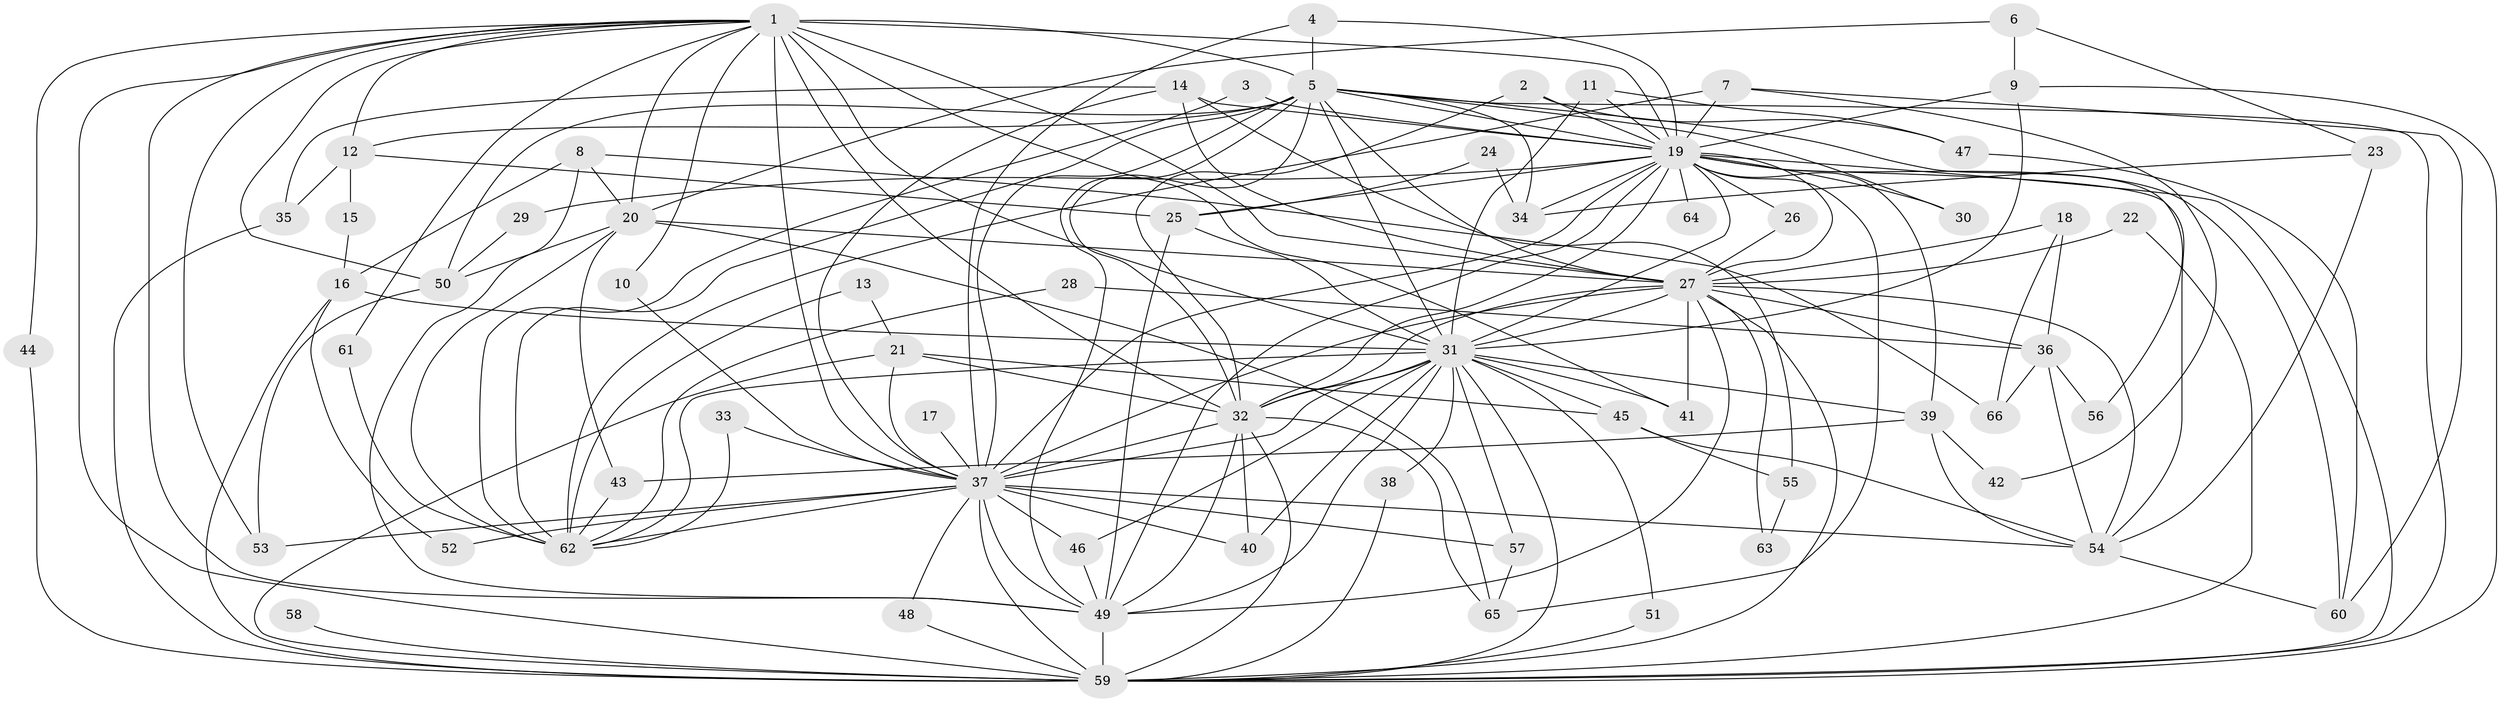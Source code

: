 // original degree distribution, {14: 0.009174311926605505, 17: 0.009174311926605505, 16: 0.009174311926605505, 26: 0.009174311926605505, 18: 0.009174311926605505, 23: 0.009174311926605505, 28: 0.009174311926605505, 12: 0.009174311926605505, 30: 0.009174311926605505, 21: 0.009174311926605505, 3: 0.2018348623853211, 11: 0.009174311926605505, 5: 0.08256880733944955, 2: 0.5504587155963303, 8: 0.01834862385321101, 4: 0.03669724770642202, 7: 0.009174311926605505}
// Generated by graph-tools (version 1.1) at 2025/36/03/04/25 23:36:16]
// undirected, 66 vertices, 172 edges
graph export_dot {
  node [color=gray90,style=filled];
  1;
  2;
  3;
  4;
  5;
  6;
  7;
  8;
  9;
  10;
  11;
  12;
  13;
  14;
  15;
  16;
  17;
  18;
  19;
  20;
  21;
  22;
  23;
  24;
  25;
  26;
  27;
  28;
  29;
  30;
  31;
  32;
  33;
  34;
  35;
  36;
  37;
  38;
  39;
  40;
  41;
  42;
  43;
  44;
  45;
  46;
  47;
  48;
  49;
  50;
  51;
  52;
  53;
  54;
  55;
  56;
  57;
  58;
  59;
  60;
  61;
  62;
  63;
  64;
  65;
  66;
  1 -- 5 [weight=2.0];
  1 -- 10 [weight=1.0];
  1 -- 12 [weight=1.0];
  1 -- 19 [weight=2.0];
  1 -- 20 [weight=1.0];
  1 -- 27 [weight=3.0];
  1 -- 31 [weight=3.0];
  1 -- 32 [weight=2.0];
  1 -- 37 [weight=2.0];
  1 -- 41 [weight=1.0];
  1 -- 44 [weight=1.0];
  1 -- 49 [weight=2.0];
  1 -- 50 [weight=1.0];
  1 -- 53 [weight=1.0];
  1 -- 59 [weight=2.0];
  1 -- 61 [weight=1.0];
  2 -- 19 [weight=1.0];
  2 -- 32 [weight=1.0];
  2 -- 47 [weight=1.0];
  3 -- 19 [weight=1.0];
  3 -- 62 [weight=1.0];
  4 -- 5 [weight=1.0];
  4 -- 19 [weight=1.0];
  4 -- 37 [weight=1.0];
  5 -- 12 [weight=1.0];
  5 -- 19 [weight=1.0];
  5 -- 27 [weight=1.0];
  5 -- 30 [weight=1.0];
  5 -- 31 [weight=1.0];
  5 -- 32 [weight=2.0];
  5 -- 34 [weight=1.0];
  5 -- 37 [weight=1.0];
  5 -- 49 [weight=1.0];
  5 -- 50 [weight=1.0];
  5 -- 56 [weight=1.0];
  5 -- 59 [weight=1.0];
  5 -- 62 [weight=1.0];
  6 -- 9 [weight=1.0];
  6 -- 20 [weight=1.0];
  6 -- 23 [weight=1.0];
  7 -- 19 [weight=2.0];
  7 -- 42 [weight=1.0];
  7 -- 60 [weight=1.0];
  7 -- 62 [weight=1.0];
  8 -- 16 [weight=1.0];
  8 -- 20 [weight=1.0];
  8 -- 49 [weight=1.0];
  8 -- 66 [weight=1.0];
  9 -- 19 [weight=1.0];
  9 -- 31 [weight=1.0];
  9 -- 59 [weight=1.0];
  10 -- 37 [weight=1.0];
  11 -- 19 [weight=1.0];
  11 -- 31 [weight=1.0];
  11 -- 47 [weight=1.0];
  12 -- 15 [weight=1.0];
  12 -- 25 [weight=1.0];
  12 -- 35 [weight=1.0];
  13 -- 21 [weight=1.0];
  13 -- 62 [weight=1.0];
  14 -- 19 [weight=1.0];
  14 -- 27 [weight=1.0];
  14 -- 35 [weight=1.0];
  14 -- 37 [weight=1.0];
  14 -- 55 [weight=2.0];
  15 -- 16 [weight=1.0];
  16 -- 31 [weight=1.0];
  16 -- 52 [weight=1.0];
  16 -- 59 [weight=1.0];
  17 -- 37 [weight=1.0];
  18 -- 27 [weight=1.0];
  18 -- 36 [weight=1.0];
  18 -- 66 [weight=1.0];
  19 -- 25 [weight=1.0];
  19 -- 26 [weight=1.0];
  19 -- 27 [weight=2.0];
  19 -- 29 [weight=1.0];
  19 -- 30 [weight=1.0];
  19 -- 31 [weight=1.0];
  19 -- 32 [weight=1.0];
  19 -- 34 [weight=2.0];
  19 -- 37 [weight=1.0];
  19 -- 39 [weight=1.0];
  19 -- 49 [weight=1.0];
  19 -- 54 [weight=1.0];
  19 -- 59 [weight=1.0];
  19 -- 60 [weight=1.0];
  19 -- 64 [weight=1.0];
  19 -- 65 [weight=1.0];
  20 -- 27 [weight=1.0];
  20 -- 43 [weight=1.0];
  20 -- 50 [weight=1.0];
  20 -- 62 [weight=1.0];
  20 -- 65 [weight=1.0];
  21 -- 32 [weight=1.0];
  21 -- 37 [weight=1.0];
  21 -- 45 [weight=1.0];
  21 -- 59 [weight=1.0];
  22 -- 27 [weight=1.0];
  22 -- 59 [weight=1.0];
  23 -- 34 [weight=1.0];
  23 -- 54 [weight=1.0];
  24 -- 25 [weight=1.0];
  24 -- 34 [weight=1.0];
  25 -- 31 [weight=1.0];
  25 -- 49 [weight=1.0];
  26 -- 27 [weight=1.0];
  27 -- 31 [weight=2.0];
  27 -- 32 [weight=2.0];
  27 -- 36 [weight=2.0];
  27 -- 37 [weight=1.0];
  27 -- 41 [weight=1.0];
  27 -- 49 [weight=1.0];
  27 -- 54 [weight=1.0];
  27 -- 59 [weight=1.0];
  27 -- 63 [weight=1.0];
  28 -- 36 [weight=1.0];
  28 -- 62 [weight=1.0];
  29 -- 50 [weight=1.0];
  31 -- 32 [weight=3.0];
  31 -- 37 [weight=3.0];
  31 -- 38 [weight=1.0];
  31 -- 39 [weight=1.0];
  31 -- 40 [weight=1.0];
  31 -- 41 [weight=1.0];
  31 -- 45 [weight=1.0];
  31 -- 46 [weight=1.0];
  31 -- 49 [weight=1.0];
  31 -- 51 [weight=1.0];
  31 -- 57 [weight=1.0];
  31 -- 59 [weight=1.0];
  31 -- 62 [weight=1.0];
  32 -- 37 [weight=1.0];
  32 -- 40 [weight=1.0];
  32 -- 49 [weight=2.0];
  32 -- 59 [weight=1.0];
  32 -- 65 [weight=1.0];
  33 -- 37 [weight=1.0];
  33 -- 62 [weight=1.0];
  35 -- 59 [weight=1.0];
  36 -- 54 [weight=1.0];
  36 -- 56 [weight=1.0];
  36 -- 66 [weight=1.0];
  37 -- 40 [weight=1.0];
  37 -- 46 [weight=1.0];
  37 -- 48 [weight=1.0];
  37 -- 49 [weight=1.0];
  37 -- 52 [weight=1.0];
  37 -- 53 [weight=1.0];
  37 -- 54 [weight=1.0];
  37 -- 57 [weight=1.0];
  37 -- 59 [weight=1.0];
  37 -- 62 [weight=1.0];
  38 -- 59 [weight=1.0];
  39 -- 42 [weight=1.0];
  39 -- 43 [weight=1.0];
  39 -- 54 [weight=1.0];
  43 -- 62 [weight=1.0];
  44 -- 59 [weight=1.0];
  45 -- 54 [weight=1.0];
  45 -- 55 [weight=1.0];
  46 -- 49 [weight=1.0];
  47 -- 60 [weight=1.0];
  48 -- 59 [weight=1.0];
  49 -- 59 [weight=2.0];
  50 -- 53 [weight=1.0];
  51 -- 59 [weight=1.0];
  54 -- 60 [weight=1.0];
  55 -- 63 [weight=1.0];
  57 -- 65 [weight=1.0];
  58 -- 59 [weight=1.0];
  61 -- 62 [weight=1.0];
}

